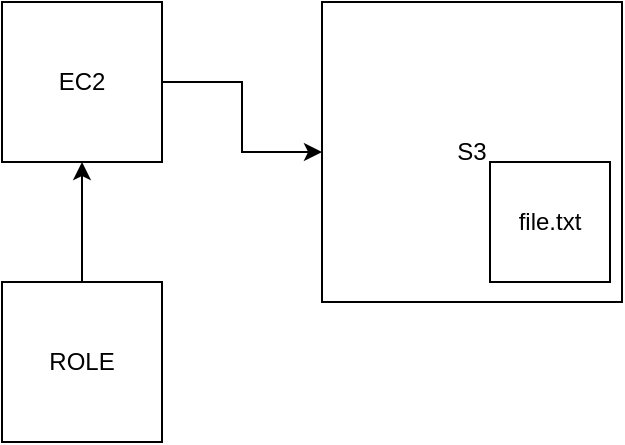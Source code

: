 <mxfile version="23.0.2" type="github">
  <diagram name="Página-1" id="GjrIx-dU5nCI1GoG0SGF">
    <mxGraphModel dx="1050" dy="623" grid="1" gridSize="10" guides="1" tooltips="1" connect="1" arrows="1" fold="1" page="1" pageScale="1" pageWidth="827" pageHeight="1169" math="0" shadow="0">
      <root>
        <mxCell id="0" />
        <mxCell id="1" parent="0" />
        <mxCell id="19ZUJ7j2EL84kPpPFWJX-6" value="S3" style="whiteSpace=wrap;html=1;aspect=fixed;" vertex="1" parent="1">
          <mxGeometry x="270" y="130" width="150" height="150" as="geometry" />
        </mxCell>
        <mxCell id="19ZUJ7j2EL84kPpPFWJX-8" value="" style="edgeStyle=orthogonalEdgeStyle;rounded=0;orthogonalLoop=1;jettySize=auto;html=1;" edge="1" parent="1" source="19ZUJ7j2EL84kPpPFWJX-2" target="19ZUJ7j2EL84kPpPFWJX-6">
          <mxGeometry relative="1" as="geometry" />
        </mxCell>
        <mxCell id="19ZUJ7j2EL84kPpPFWJX-2" value="EC2" style="whiteSpace=wrap;html=1;aspect=fixed;" vertex="1" parent="1">
          <mxGeometry x="110" y="130" width="80" height="80" as="geometry" />
        </mxCell>
        <mxCell id="19ZUJ7j2EL84kPpPFWJX-4" value="file.txt" style="whiteSpace=wrap;html=1;aspect=fixed;" vertex="1" parent="1">
          <mxGeometry x="354" y="210" width="60" height="60" as="geometry" />
        </mxCell>
        <mxCell id="19ZUJ7j2EL84kPpPFWJX-7" value="" style="edgeStyle=orthogonalEdgeStyle;rounded=0;orthogonalLoop=1;jettySize=auto;html=1;" edge="1" parent="1" source="19ZUJ7j2EL84kPpPFWJX-5" target="19ZUJ7j2EL84kPpPFWJX-2">
          <mxGeometry relative="1" as="geometry" />
        </mxCell>
        <mxCell id="19ZUJ7j2EL84kPpPFWJX-5" value="ROLE" style="whiteSpace=wrap;html=1;aspect=fixed;" vertex="1" parent="1">
          <mxGeometry x="110" y="270" width="80" height="80" as="geometry" />
        </mxCell>
      </root>
    </mxGraphModel>
  </diagram>
</mxfile>
